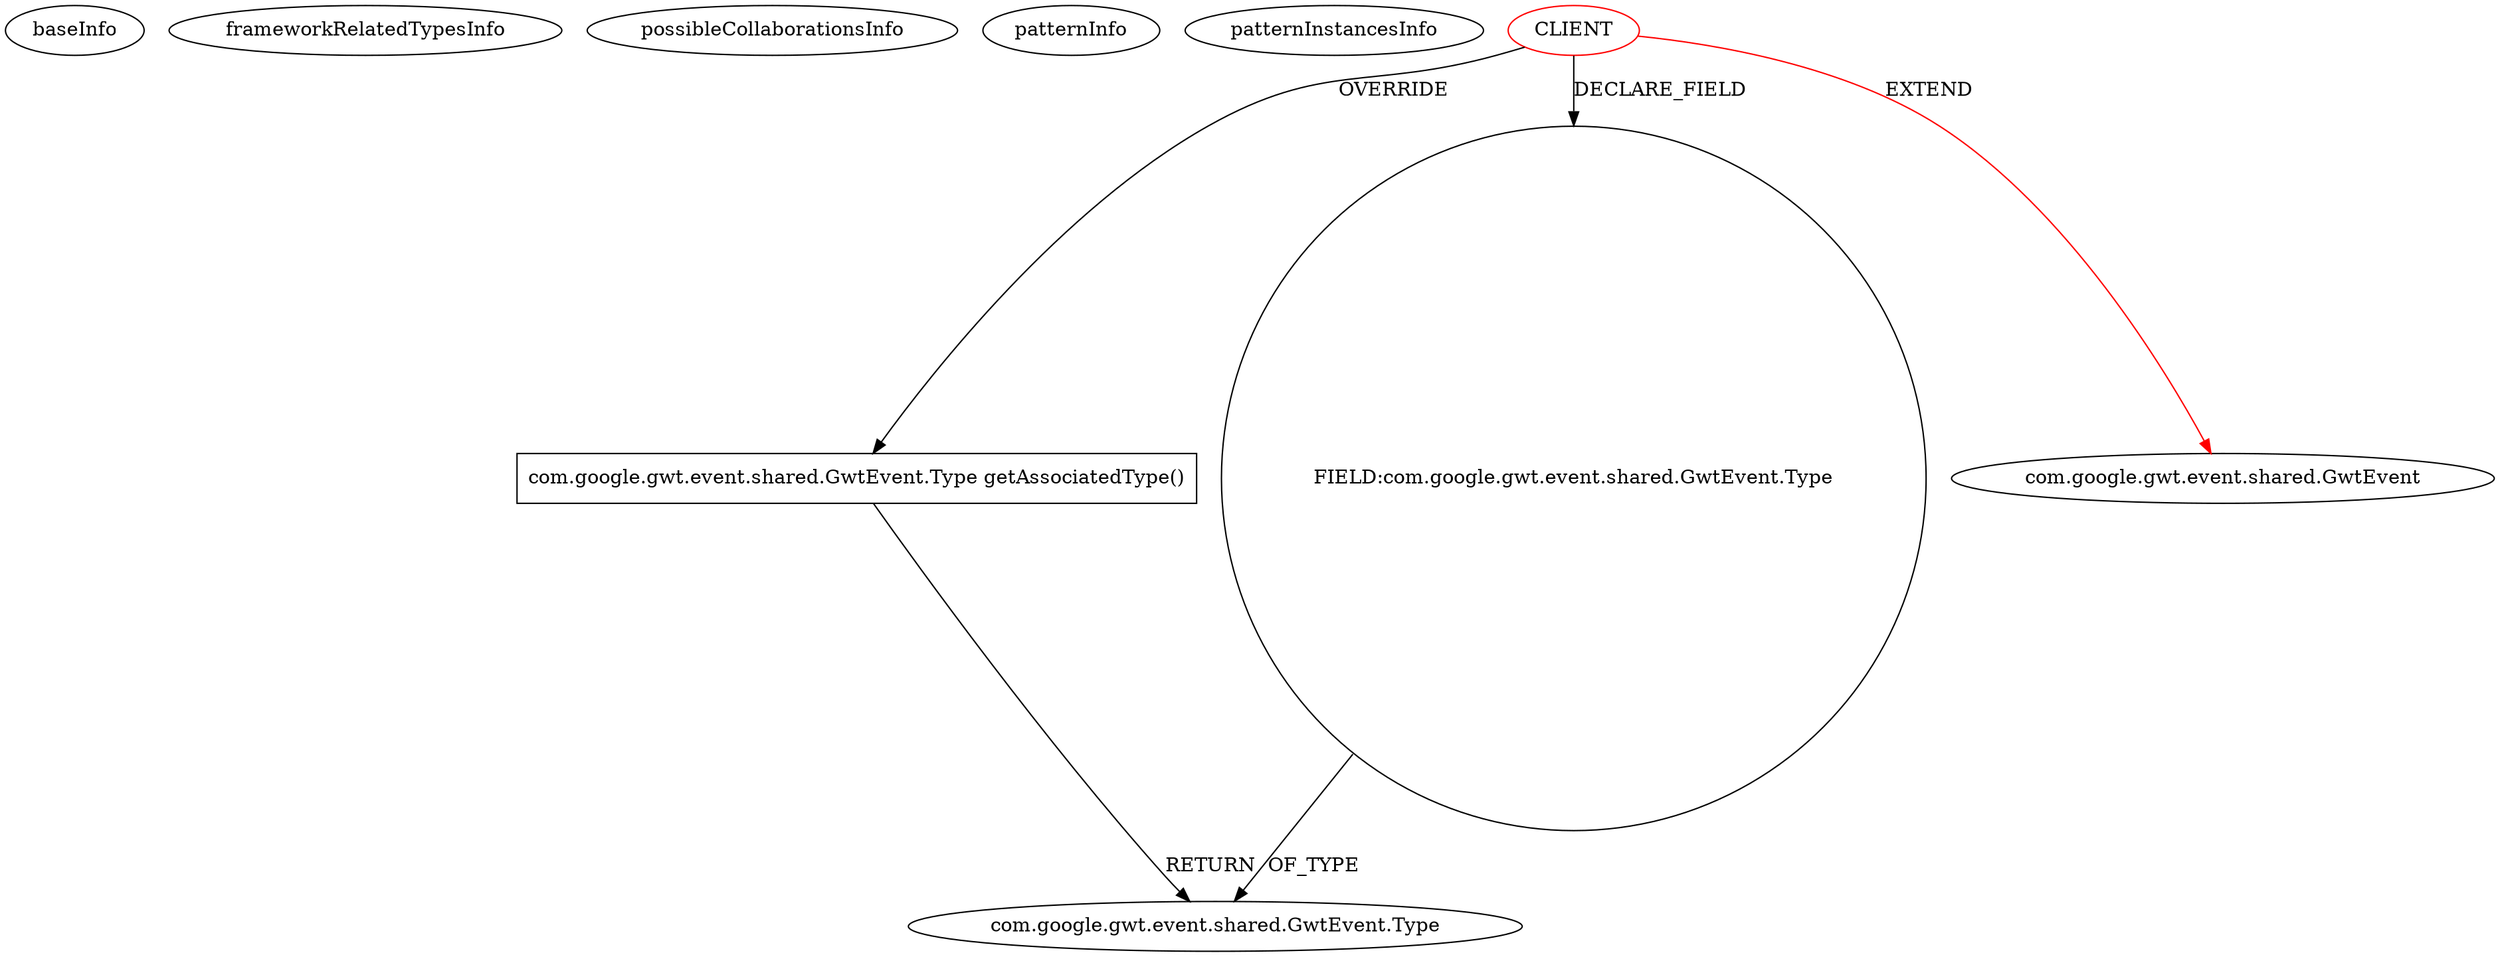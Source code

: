 digraph {
baseInfo[graphId=201,category="pattern",isAnonymous=false,possibleRelation=false]
frameworkRelatedTypesInfo[0="com.google.gwt.event.shared.GwtEvent"]
possibleCollaborationsInfo[]
patternInfo[frequency=64.0,patternRootClient=0]
patternInstancesInfo[0="betacraft-RdpGwtClient~/betacraft-RdpGwtClient/RdpGwtClient-master/src/com/droidcloud/viewer/client/events/IsoRecievedEvent.java~IsoRecievedEvent~853",1="Masonu-Sample_MVP_pattern_with_GWT~/Masonu-Sample_MVP_pattern_with_GWT/Sample_MVP_pattern_with_GWT-master/src/fr/mason/louchart/client/event/BackHomePageEvent.java~BackHomePageEvent~302",2="mguiral-GwtVideoLib~/mguiral-GwtVideoLib/GwtVideoLib-master/src/gwt/html5/video/client/events/VideoPlayEvent.java~VideoPlayEvent~4017",3="mguiral-GwtSvgLib~/mguiral-GwtSvgLib/GwtSvgLib-master/src/gwt/html5/svg/client/user/events/AbortEvent.java~AbortEvent~3969",4="mguiral-GwtVideoLib~/mguiral-GwtVideoLib/GwtVideoLib-master/src/gwt/html5/video/client/events/VideoAbortEvent.java~VideoAbortEvent~4010",5="mguiral-GwtVideoLib~/mguiral-GwtVideoLib/GwtVideoLib-master/src/gwt/html5/video/client/events/VideoSeekedEvent.java~VideoSeekedEvent~4028",6="mguiral-GwtVideoLib~/mguiral-GwtVideoLib/GwtVideoLib-master/src/gwt/html5/video/client/events/VideoEndedEvent.java~VideoEndedEvent~4022",7="csadilek-errai-mvp-demo~/csadilek-errai-mvp-demo/errai-mvp-demo-master/src/main/java/org/jboss/errai/demo/client/event/EditContactEvent.java~EditContactEvent~1105",8="mguiral-GwtVideoLib~/mguiral-GwtVideoLib/GwtVideoLib-master/src/gwt/html5/video/client/events/VideoEmptyEvent.java~VideoEmptyEvent~4026",9="mguiral-GwtVideoLib~/mguiral-GwtVideoLib/GwtVideoLib-master/src/gwt/html5/video/client/events/VideoCanPlayEvent.java~VideoCanPlayEvent~4029",10="betacraft-RdpGwtClient~/betacraft-RdpGwtClient/RdpGwtClient-master/src/com/droidcloud/viewer/client/events/RdpRecievedEvent.java~RdpRecievedEvent~857",11="betacraft-RdpGwtClient~/betacraft-RdpGwtClient/RdpGwtClient-master/src/com/droidcloud/viewer/client/events/TcpRecievedEvent.java~TcpRecievedEvent~847",12="svor-SimpleGWTProject~/svor-SimpleGWTProject/SimpleGWTProject-master/src/com/tutorialspoint/client/ClearEvent.java~ClearEvent~4527",13="rdomingonl-layoutTest~/rdomingonl-layoutTest/layoutTest-master/src/main/java/nl/tc/rd/exp/layouttest/client/mvp/event/WidgetDesignerViewEvent.java~WidgetDesignerViewEvent~4342",14="Tok-Ziraja222~/Tok-Ziraja222/Ziraja222-master/src/ziraja/client/event/UpdateAnswerEvent.java~UpdateAnswerEvent~407",15="pandurangpatil-gwt-youtube~/pandurangpatil-gwt-youtube/gwt-youtube-master/gwt-youtube-player/src/main/java/open/pandurang/gwt/youtube/client/ApiReadyEvent.java~ApiReadyEvent~4270",16="MarkGolder-GWT~/MarkGolder-GWT/GWT-master/MNG GWT Tutorial5/src/com/mng/gwt/ebus/events/DeclineEvent.java~DeclineEvent~294",17="mguiral-GwtVideoLib~/mguiral-GwtVideoLib/GwtVideoLib-master/src/gwt/html5/video/client/events/VideoSeekingEvent.java~VideoSeekingEvent~4015",18="Arctinus-SMVP~/Arctinus-SMVP/SMVP-master/src/com/krusche/smvp/client/ModelChangedEvent.java~ModelChangedEvent~42",19="rdomingonl-layoutTest~/rdomingonl-layoutTest/layoutTest-master/src/main/java/nl/tc/rd/exp/layouttest/client/event/BuildingBlockActionEvent.java~BuildingBlockActionEvent~4338",20="Tok-Ziraja222~/Tok-Ziraja222/Ziraja222-master/src/ziraja/client/event/UpdateLetterEvent.java~UpdateLetterEvent~409",21="shantanusinghal-gwt-tut~/shantanusinghal-gwt-tut/gwt-tut-master/src/com/ptc/tut/client/events/ShowFullNameEvent.java~ShowFullNameEvent~4476",22="mguiral-GwtVideoLib~/mguiral-GwtVideoLib/GwtVideoLib-master/src/gwt/html5/video/client/events/VideoRateChangeEvent.java~VideoRateChangeEvent~4023",23="csadilek-errai-mvp-demo~/csadilek-errai-mvp-demo/errai-mvp-demo-master/src/main/java/org/jboss/errai/demo/client/event/EditContactCancelledEvent.java~EditContactCancelledEvent~1104",24="mguiral-GwtVideoLib~/mguiral-GwtVideoLib/GwtVideoLib-master/src/gwt/html5/video/client/events/VideoLoadDataEvent.java~VideoLoadDataEvent~4014",25="lambourg-WebGallery~/lambourg-WebGallery/WebGallery-master/client/src/com/lambourg/webgallery/client/events/LoadFolderEvent.java~LoadFolderEvent~3495",26="mguiral-GwtVideoLib~/mguiral-GwtVideoLib/GwtVideoLib-master/src/gwt/html5/video/client/events/VideoPlayingEvent.java~VideoPlayingEvent~4009",27="lambourg-WebGallery~/lambourg-WebGallery/WebGallery-master/client/src/com/lambourg/webgallery/client/events/FolderLoadedEvent.java~FolderLoadedEvent~3503",28="Tok-Ziraja222~/Tok-Ziraja222/Ziraja222-master/src/ziraja/client/event/UpdateTotalEvent.java~UpdateTotalEvent~412",29="rdomingonl-layoutTest~/rdomingonl-layoutTest/layoutTest-master/src/main/java/nl/tc/rd/exp/layouttest/client/event/BuildingBlockLifeCycleEvent.java~BuildingBlockLifeCycleEvent~4337",30="datainsight-gwt-flot~/datainsight-gwt-flot/gwt-flot-master/src/com/symantec/gwt/flot/client/event/click/SeriesClickEvent.java~SeriesClickEvent~1272",31="mguiral-GwtVideoLib~/mguiral-GwtVideoLib/GwtVideoLib-master/src/gwt/html5/video/client/events/VideoProgressEvent.java~VideoProgressEvent~4016",32="Masonu-Sample_MVP_pattern_with_GWT~/Masonu-Sample_MVP_pattern_with_GWT/Sample_MVP_pattern_with_GWT-master/src/fr/mason/louchart/client/event/DisplayPageEvent.java~DisplayPageEvent~300",33="mguiral-GwtVideoLib~/mguiral-GwtVideoLib/GwtVideoLib-master/src/gwt/html5/video/client/events/VideoVolumeChangeEvent.java~VideoVolumeChangeEvent~4025",34="mguiral-GwtVideoLib~/mguiral-GwtVideoLib/GwtVideoLib-master/src/gwt/html5/video/client/events/VideoLoadStartEvent.java~VideoLoadStartEvent~4021",35="hmiguellima-ugat~/hmiguellima-ugat/ugat-master/src/org/ucp/ugat/client/common/ui/events/DummySelectionEvent.java~DummySelectionEvent~3068",36="wuiidl-webservice~/wuiidl-webservice/webservice-master/tourGuide/src/webServices/tourGuide/presentation/client/events/NavigationEvent.java~NavigationEvent~4680",37="jhudson8-gwt-jquery-ui~/jhudson8-gwt-jquery-ui/gwt-jquery-ui-master/core/gwt-jquery-ui-mobile/src/main/java/com/google/gwt/event/logical/shared/ScrollStopEvent.java~ScrollStopEvent~3159",38="mguiral-GwtVideoLib~/mguiral-GwtVideoLib/GwtVideoLib-master/src/gwt/html5/video/client/events/VideoLoadMetadataEvent.java~VideoLoadMetadataEvent~4012",39="nbuesing-gwtMockitoExample~/nbuesing-gwtMockitoExample/gwtMockitoExample-master/src/com/objectpartners/buesing/sample/client/MyEvent.java~MyEvent~4126",40="lambourg-WebGallery~/lambourg-WebGallery/WebGallery-master/client/src/com/lambourg/webgallery/client/events/DownloadEvent.java~DownloadEvent~3504",41="betacraft-RdpGwtClient~/betacraft-RdpGwtClient/RdpGwtClient-master/src/com/droidcloud/viewer/client/events/ReceiveMessageEvent.java~ReceiveMessageEvent~854",42="csadilek-errai-mvp-demo~/csadilek-errai-mvp-demo/errai-mvp-demo-master/src/main/java/org/jboss/errai/demo/client/event/AddContactEvent.java~AddContactEvent~1106",43="ashtonthomas-gwt-fast-touch-press~/ashtonthomas-gwt-fast-touch-press/gwt-fast-touch-press-master/src/io/ashton/fastpress/client/fast/PressEvent.java~PressEvent~757",44="mguiral-GwtVideoLib~/mguiral-GwtVideoLib/GwtVideoLib-master/src/gwt/html5/video/client/events/VideoWaitingEvent.java~VideoWaitingEvent~4018",45="nextinterfaces-next~/nextinterfaces-next/next-master/src/next/i/mobile/SelectionChangedEvent.java~SelectionChangedEvent~4167",46="mguiral-GwtVideoLib~/mguiral-GwtVideoLib/GwtVideoLib-master/src/gwt/html5/video/client/events/VideoPauseEvent.java~VideoPauseEvent~4008",47="mguiral-GwtSvgLib~/mguiral-GwtSvgLib/GwtSvgLib-master/src/gwt/html5/svg/client/user/events/ZoomEvent.java~ZoomEvent~3972",48="mguiral-GwtSvgLib~/mguiral-GwtSvgLib/GwtSvgLib-master/src/gwt/html5/svg/client/user/events/ActivateEvent.java~ActivateEvent~3968",49="csadilek-errai-mvp-demo~/csadilek-errai-mvp-demo/errai-mvp-demo-master/src/main/java/org/jboss/errai/demo/client/event/ContactUpdatedEvent.java~ContactUpdatedEvent~1107",50="mguiral-GwtVideoLib~/mguiral-GwtVideoLib/GwtVideoLib-master/src/gwt/html5/video/client/events/VideoDurationChangeEvent.java~VideoDurationChangeEvent~4013",51="hmiguellima-ugat~/hmiguellima-ugat/ugat-master/src/org/ucp/ugat/client/common/ui/events/DummyClickEvent.java~DummyClickEvent~3065",52="csadilek-errai-mvp-demo~/csadilek-errai-mvp-demo/errai-mvp-demo-master/src/main/java/org/jboss/errai/demo/client/event/ContactDeletedEvent.java~ContactDeletedEvent~1101",53="betacraft-RdpGwtClient~/betacraft-RdpGwtClient/RdpGwtClient-master/src/com/droidcloud/viewer/client/events/SecureRecievedEvent.java~SecureRecievedEvent~851",54="mguiral-GwtVideoLib~/mguiral-GwtVideoLib/GwtVideoLib-master/src/gwt/html5/video/client/events/VideoCanPlayThroughEvent.java~VideoCanPlayThroughEvent~4011",55="lambourg-WebGallery~/lambourg-WebGallery/WebGallery-master/client/src/com/lambourg/webgallery/client/events/PictureLoadedEvent.java~PictureLoadedEvent~3498",56="lambourg-WebGallery~/lambourg-WebGallery/WebGallery-master/client/src/com/lambourg/webgallery/client/events/LoadPictureEvent.java~LoadPictureEvent~3501",57="Tok-Ziraja222~/Tok-Ziraja222/Ziraja222-master/src/ziraja/client/event/CancelledEvent.java~CancelledEvent~405",58="betacraft-RdpGwtClient~/betacraft-RdpGwtClient/RdpGwtClient-master/src/com/droidcloud/viewer/client/events/McsRecievedEvent.java~McsRecievedEvent~848",59="mguiral-GwtVideoLib~/mguiral-GwtVideoLib/GwtVideoLib-master/src/gwt/html5/video/client/events/VideoErrorEvent.java~VideoErrorEvent~4019",60="felype87-gwt~/felype87-gwt/gwt-master/Minefield/src/com/felype/minefield/client/NewGameEvent.java~NewGameEvent~1322",61="Tok-Ziraja222~/Tok-Ziraja222/Ziraja222-master/src/ziraja/client/event/DoAnswerEvaluationEvent.java~DoAnswerEvaluationEvent~408",62="mguiral-GwtVideoLib~/mguiral-GwtVideoLib/GwtVideoLib-master/src/gwt/html5/video/client/events/VideoSuspendEvent.java~VideoSuspendEvent~4024",63="mguiral-GwtVideoLib~/mguiral-GwtVideoLib/GwtVideoLib-master/src/gwt/html5/video/client/events/VideoStalledEvent.java~VideoStalledEvent~4020"]
3[label="com.google.gwt.event.shared.GwtEvent.Type",vertexType="FRAMEWORK_CLASS_TYPE",isFrameworkType=false]
4[label="com.google.gwt.event.shared.GwtEvent.Type getAssociatedType()",vertexType="OVERRIDING_METHOD_DECLARATION",isFrameworkType=false,shape=box]
0[label="CLIENT",vertexType="ROOT_CLIENT_CLASS_DECLARATION",isFrameworkType=false,color=red]
2[label="FIELD:com.google.gwt.event.shared.GwtEvent.Type",vertexType="FIELD_DECLARATION",isFrameworkType=false,shape=circle]
1[label="com.google.gwt.event.shared.GwtEvent",vertexType="FRAMEWORK_CLASS_TYPE",isFrameworkType=false]
0->4[label="OVERRIDE"]
0->1[label="EXTEND",color=red]
0->2[label="DECLARE_FIELD"]
2->3[label="OF_TYPE"]
4->3[label="RETURN"]
}
